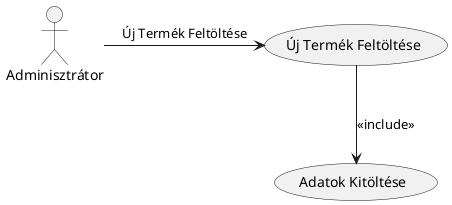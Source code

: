 @startuml

actor Admin as "Adminisztrátor"

Admin -> (Új Termék Feltöltése) : "Új Termék Feltöltése"

(Új Termék Feltöltése) --> (Adatok Kitöltése) : <<include>>

@enduml
